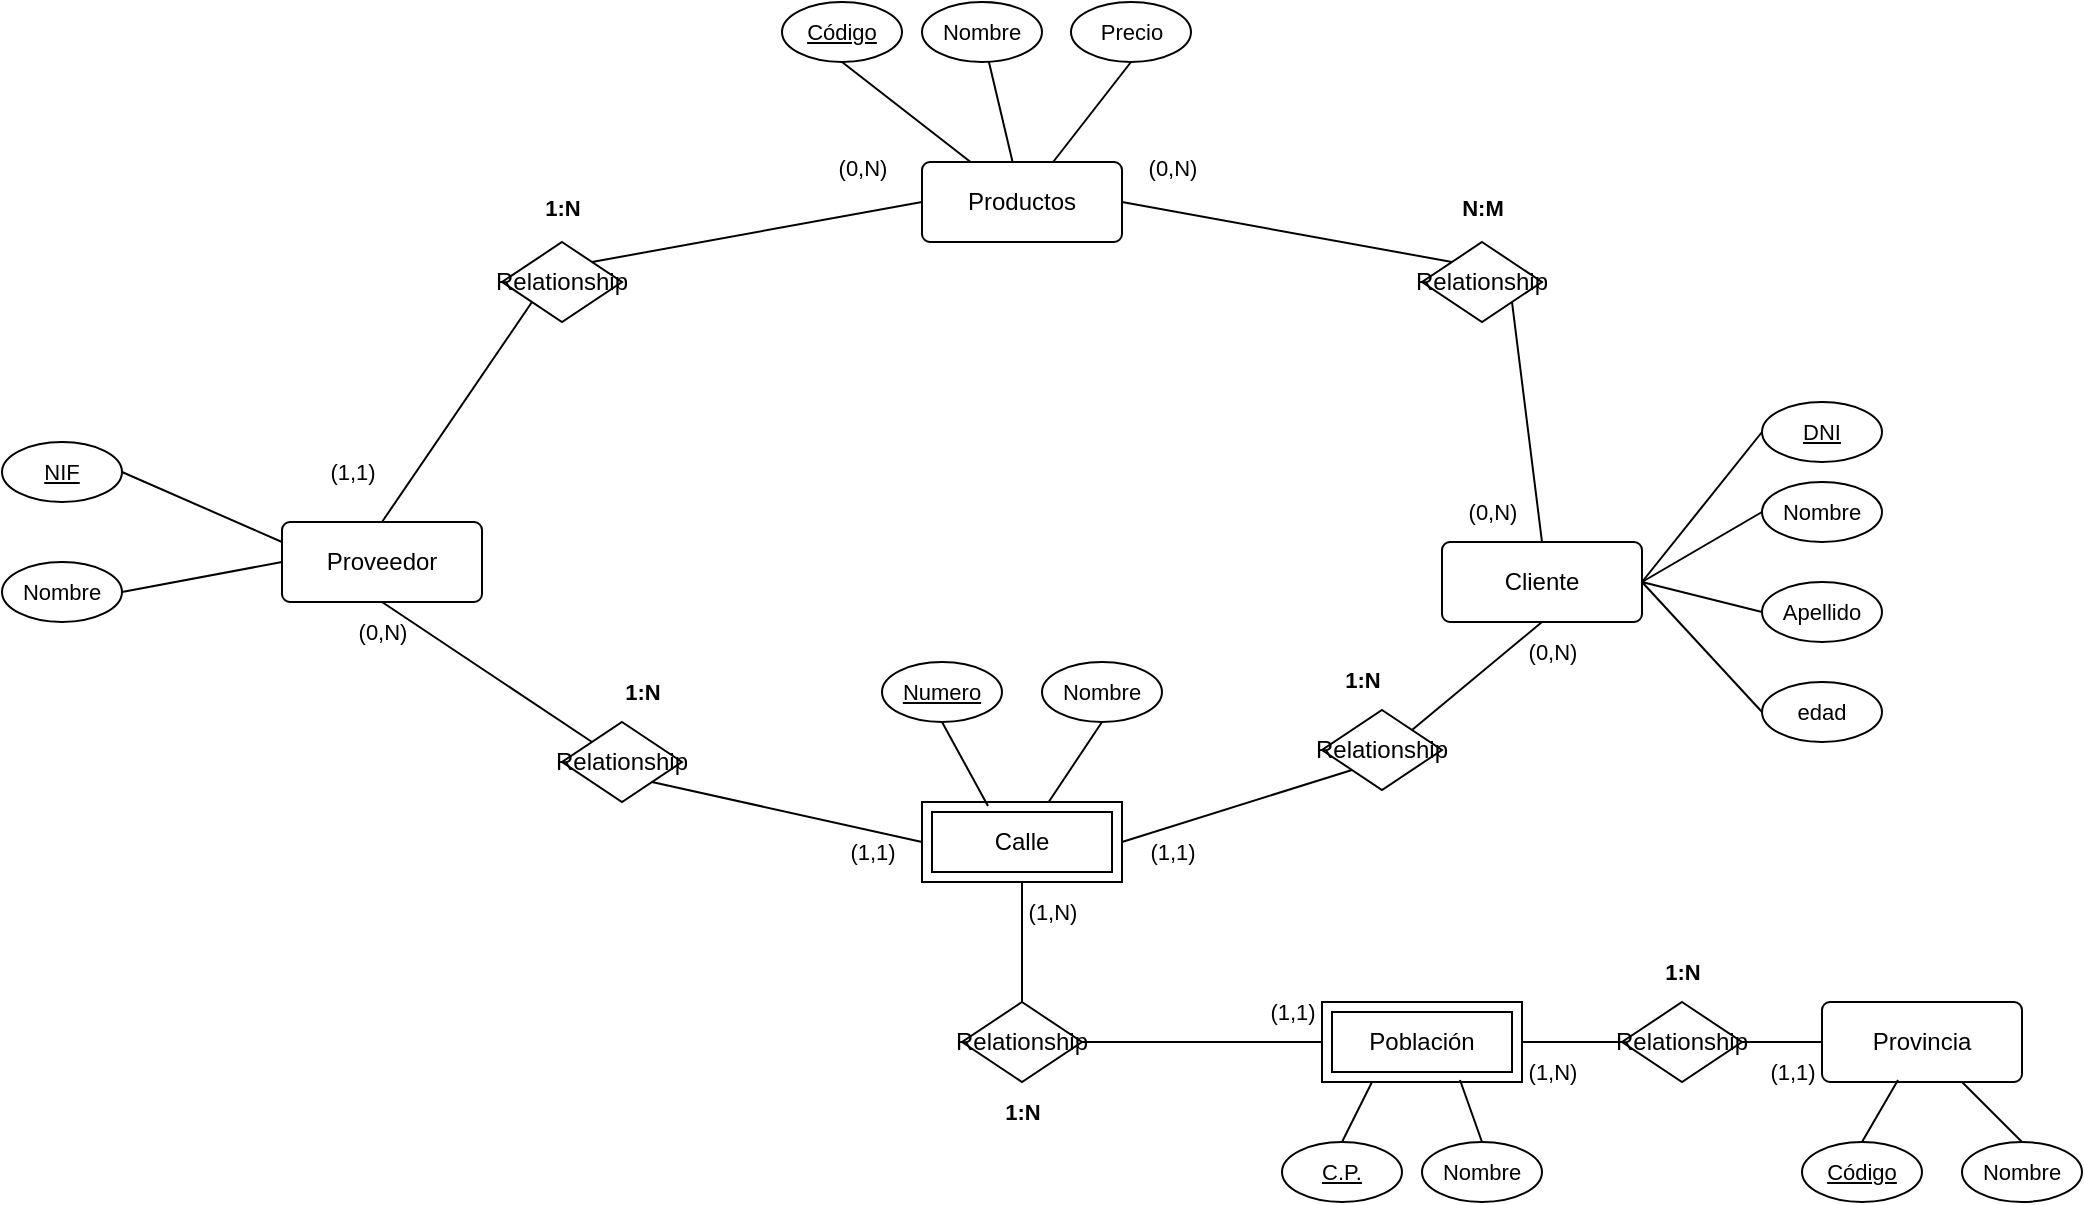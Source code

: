 <mxfile version="24.7.14">
  <diagram name="Página-1" id="ViHkHZxCypmYFuik1_C_">
    <mxGraphModel dx="1434" dy="763" grid="1" gridSize="10" guides="1" tooltips="1" connect="1" arrows="1" fold="1" page="1" pageScale="1" pageWidth="1169" pageHeight="827" math="0" shadow="0">
      <root>
        <mxCell id="0" />
        <mxCell id="1" parent="0" />
        <mxCell id="0lG493gz5aTsEJa9Uoez-13" style="rounded=0;orthogonalLoop=1;jettySize=auto;html=1;exitX=0;exitY=0.5;exitDx=0;exitDy=0;entryX=1;entryY=0;entryDx=0;entryDy=0;endArrow=none;endFill=0;" edge="1" parent="1" source="0lG493gz5aTsEJa9Uoez-1" target="0lG493gz5aTsEJa9Uoez-5">
          <mxGeometry relative="1" as="geometry" />
        </mxCell>
        <mxCell id="0lG493gz5aTsEJa9Uoez-1" value="Productos" style="rounded=1;arcSize=10;whiteSpace=wrap;html=1;align=center;" vertex="1" parent="1">
          <mxGeometry x="525" y="194" width="100" height="40" as="geometry" />
        </mxCell>
        <mxCell id="0lG493gz5aTsEJa9Uoez-15" style="edgeStyle=none;shape=connector;rounded=0;orthogonalLoop=1;jettySize=auto;html=1;exitX=0.5;exitY=1;exitDx=0;exitDy=0;strokeColor=default;align=center;verticalAlign=middle;fontFamily=Helvetica;fontSize=11;fontColor=default;labelBackgroundColor=default;endArrow=none;endFill=0;" edge="1" parent="1" source="0lG493gz5aTsEJa9Uoez-2" target="0lG493gz5aTsEJa9Uoez-7">
          <mxGeometry relative="1" as="geometry" />
        </mxCell>
        <mxCell id="0lG493gz5aTsEJa9Uoez-2" value="Proveedor" style="rounded=1;arcSize=10;whiteSpace=wrap;html=1;align=center;" vertex="1" parent="1">
          <mxGeometry x="205" y="374" width="100" height="40" as="geometry" />
        </mxCell>
        <mxCell id="0lG493gz5aTsEJa9Uoez-19" style="edgeStyle=none;shape=connector;rounded=0;orthogonalLoop=1;jettySize=auto;html=1;exitX=0.5;exitY=0;exitDx=0;exitDy=0;entryX=1;entryY=1;entryDx=0;entryDy=0;strokeColor=default;align=center;verticalAlign=middle;fontFamily=Helvetica;fontSize=11;fontColor=default;labelBackgroundColor=default;endArrow=none;endFill=0;" edge="1" parent="1" source="0lG493gz5aTsEJa9Uoez-3" target="0lG493gz5aTsEJa9Uoez-6">
          <mxGeometry relative="1" as="geometry" />
        </mxCell>
        <mxCell id="0lG493gz5aTsEJa9Uoez-3" value="Cliente" style="rounded=1;arcSize=10;whiteSpace=wrap;html=1;align=center;" vertex="1" parent="1">
          <mxGeometry x="785" y="384" width="100" height="40" as="geometry" />
        </mxCell>
        <mxCell id="0lG493gz5aTsEJa9Uoez-17" style="edgeStyle=none;shape=connector;rounded=0;orthogonalLoop=1;jettySize=auto;html=1;exitX=1;exitY=0.5;exitDx=0;exitDy=0;entryX=0;entryY=1;entryDx=0;entryDy=0;strokeColor=default;align=center;verticalAlign=middle;fontFamily=Helvetica;fontSize=11;fontColor=default;labelBackgroundColor=default;endArrow=none;endFill=0;" edge="1" parent="1" source="0lG493gz5aTsEJa9Uoez-4" target="0lG493gz5aTsEJa9Uoez-8">
          <mxGeometry relative="1" as="geometry" />
        </mxCell>
        <mxCell id="0lG493gz5aTsEJa9Uoez-4" value="Calle" style="shape=ext;margin=3;double=1;whiteSpace=wrap;html=1;align=center;" vertex="1" parent="1">
          <mxGeometry x="525" y="514" width="100" height="40" as="geometry" />
        </mxCell>
        <mxCell id="0lG493gz5aTsEJa9Uoez-14" style="edgeStyle=none;shape=connector;rounded=0;orthogonalLoop=1;jettySize=auto;html=1;exitX=0;exitY=1;exitDx=0;exitDy=0;entryX=0.5;entryY=0;entryDx=0;entryDy=0;strokeColor=default;align=center;verticalAlign=middle;fontFamily=Helvetica;fontSize=11;fontColor=default;labelBackgroundColor=default;endArrow=none;endFill=0;" edge="1" parent="1" source="0lG493gz5aTsEJa9Uoez-5" target="0lG493gz5aTsEJa9Uoez-2">
          <mxGeometry relative="1" as="geometry" />
        </mxCell>
        <mxCell id="0lG493gz5aTsEJa9Uoez-5" value="Relationship" style="shape=rhombus;perimeter=rhombusPerimeter;whiteSpace=wrap;html=1;align=center;" vertex="1" parent="1">
          <mxGeometry x="315" y="234" width="60" height="40" as="geometry" />
        </mxCell>
        <mxCell id="0lG493gz5aTsEJa9Uoez-20" style="edgeStyle=none;shape=connector;rounded=0;orthogonalLoop=1;jettySize=auto;html=1;exitX=0;exitY=0;exitDx=0;exitDy=0;entryX=1;entryY=0.5;entryDx=0;entryDy=0;strokeColor=default;align=center;verticalAlign=middle;fontFamily=Helvetica;fontSize=11;fontColor=default;labelBackgroundColor=default;endArrow=none;endFill=0;" edge="1" parent="1" source="0lG493gz5aTsEJa9Uoez-6" target="0lG493gz5aTsEJa9Uoez-1">
          <mxGeometry relative="1" as="geometry" />
        </mxCell>
        <mxCell id="0lG493gz5aTsEJa9Uoez-6" value="Relationship" style="shape=rhombus;perimeter=rhombusPerimeter;whiteSpace=wrap;html=1;align=center;" vertex="1" parent="1">
          <mxGeometry x="775" y="234" width="60" height="40" as="geometry" />
        </mxCell>
        <mxCell id="0lG493gz5aTsEJa9Uoez-16" style="edgeStyle=none;shape=connector;rounded=0;orthogonalLoop=1;jettySize=auto;html=1;exitX=1;exitY=1;exitDx=0;exitDy=0;entryX=0;entryY=0.5;entryDx=0;entryDy=0;strokeColor=default;align=center;verticalAlign=middle;fontFamily=Helvetica;fontSize=11;fontColor=default;labelBackgroundColor=default;endArrow=none;endFill=0;" edge="1" parent="1" source="0lG493gz5aTsEJa9Uoez-7" target="0lG493gz5aTsEJa9Uoez-4">
          <mxGeometry relative="1" as="geometry" />
        </mxCell>
        <mxCell id="0lG493gz5aTsEJa9Uoez-7" value="Relationship" style="shape=rhombus;perimeter=rhombusPerimeter;whiteSpace=wrap;html=1;align=center;" vertex="1" parent="1">
          <mxGeometry x="345" y="474" width="60" height="40" as="geometry" />
        </mxCell>
        <mxCell id="0lG493gz5aTsEJa9Uoez-18" style="edgeStyle=none;shape=connector;rounded=0;orthogonalLoop=1;jettySize=auto;html=1;exitX=1;exitY=0;exitDx=0;exitDy=0;entryX=0.5;entryY=1;entryDx=0;entryDy=0;strokeColor=default;align=center;verticalAlign=middle;fontFamily=Helvetica;fontSize=11;fontColor=default;labelBackgroundColor=default;endArrow=none;endFill=0;" edge="1" parent="1" source="0lG493gz5aTsEJa9Uoez-8" target="0lG493gz5aTsEJa9Uoez-3">
          <mxGeometry relative="1" as="geometry" />
        </mxCell>
        <mxCell id="0lG493gz5aTsEJa9Uoez-8" value="Relationship" style="shape=rhombus;perimeter=rhombusPerimeter;whiteSpace=wrap;html=1;align=center;" vertex="1" parent="1">
          <mxGeometry x="725" y="468" width="60" height="40" as="geometry" />
        </mxCell>
        <mxCell id="0lG493gz5aTsEJa9Uoez-22" style="edgeStyle=none;shape=connector;rounded=0;orthogonalLoop=1;jettySize=auto;html=1;exitX=1;exitY=0.5;exitDx=0;exitDy=0;entryX=0;entryY=0.5;entryDx=0;entryDy=0;strokeColor=default;align=center;verticalAlign=middle;fontFamily=Helvetica;fontSize=11;fontColor=default;labelBackgroundColor=default;endArrow=none;endFill=0;" edge="1" parent="1" source="0lG493gz5aTsEJa9Uoez-9" target="0lG493gz5aTsEJa9Uoez-10">
          <mxGeometry relative="1" as="geometry" />
        </mxCell>
        <mxCell id="0lG493gz5aTsEJa9Uoez-9" value="Relationship" style="shape=rhombus;perimeter=rhombusPerimeter;whiteSpace=wrap;html=1;align=center;" vertex="1" parent="1">
          <mxGeometry x="545" y="614" width="60" height="40" as="geometry" />
        </mxCell>
        <mxCell id="0lG493gz5aTsEJa9Uoez-53" style="edgeStyle=none;shape=connector;rounded=0;orthogonalLoop=1;jettySize=auto;html=1;exitX=1;exitY=0.5;exitDx=0;exitDy=0;entryX=0;entryY=0.5;entryDx=0;entryDy=0;strokeColor=default;align=center;verticalAlign=middle;fontFamily=Helvetica;fontSize=11;fontColor=default;labelBackgroundColor=default;endArrow=none;endFill=0;" edge="1" parent="1" source="0lG493gz5aTsEJa9Uoez-10" target="0lG493gz5aTsEJa9Uoez-52">
          <mxGeometry relative="1" as="geometry" />
        </mxCell>
        <mxCell id="0lG493gz5aTsEJa9Uoez-10" value="Población" style="shape=ext;margin=3;double=1;whiteSpace=wrap;html=1;align=center;" vertex="1" parent="1">
          <mxGeometry x="725" y="614" width="100" height="40" as="geometry" />
        </mxCell>
        <mxCell id="0lG493gz5aTsEJa9Uoez-12" value="Provincia" style="rounded=1;arcSize=10;whiteSpace=wrap;html=1;align=center;" vertex="1" parent="1">
          <mxGeometry x="975" y="614" width="100" height="40" as="geometry" />
        </mxCell>
        <mxCell id="0lG493gz5aTsEJa9Uoez-21" style="edgeStyle=none;shape=connector;rounded=0;orthogonalLoop=1;jettySize=auto;html=1;exitX=0.5;exitY=1;exitDx=0;exitDy=0;entryX=0.5;entryY=0;entryDx=0;entryDy=0;strokeColor=default;align=center;verticalAlign=middle;fontFamily=Helvetica;fontSize=11;fontColor=default;labelBackgroundColor=default;endArrow=none;endFill=0;" edge="1" parent="1" source="0lG493gz5aTsEJa9Uoez-4" target="0lG493gz5aTsEJa9Uoez-9">
          <mxGeometry relative="1" as="geometry" />
        </mxCell>
        <mxCell id="0lG493gz5aTsEJa9Uoez-29" style="edgeStyle=none;shape=connector;rounded=0;orthogonalLoop=1;jettySize=auto;html=1;exitX=1;exitY=0.5;exitDx=0;exitDy=0;entryX=0;entryY=0.25;entryDx=0;entryDy=0;strokeColor=default;align=center;verticalAlign=middle;fontFamily=Helvetica;fontSize=11;fontColor=default;labelBackgroundColor=default;endArrow=none;endFill=0;" edge="1" parent="1" source="0lG493gz5aTsEJa9Uoez-24" target="0lG493gz5aTsEJa9Uoez-2">
          <mxGeometry relative="1" as="geometry" />
        </mxCell>
        <mxCell id="0lG493gz5aTsEJa9Uoez-24" value="NIF" style="ellipse;whiteSpace=wrap;html=1;align=center;fontStyle=4;fontFamily=Helvetica;fontSize=11;fontColor=default;labelBackgroundColor=default;" vertex="1" parent="1">
          <mxGeometry x="65" y="334" width="60" height="30" as="geometry" />
        </mxCell>
        <mxCell id="0lG493gz5aTsEJa9Uoez-30" style="edgeStyle=none;shape=connector;rounded=0;orthogonalLoop=1;jettySize=auto;html=1;exitX=1;exitY=0.5;exitDx=0;exitDy=0;entryX=0;entryY=0.5;entryDx=0;entryDy=0;strokeColor=default;align=center;verticalAlign=middle;fontFamily=Helvetica;fontSize=11;fontColor=default;labelBackgroundColor=default;endArrow=none;endFill=0;" edge="1" parent="1" source="0lG493gz5aTsEJa9Uoez-25" target="0lG493gz5aTsEJa9Uoez-2">
          <mxGeometry relative="1" as="geometry" />
        </mxCell>
        <mxCell id="0lG493gz5aTsEJa9Uoez-25" value="Nombre" style="ellipse;whiteSpace=wrap;html=1;align=center;fontFamily=Helvetica;fontSize=11;fontColor=default;labelBackgroundColor=default;" vertex="1" parent="1">
          <mxGeometry x="65" y="394" width="60" height="30" as="geometry" />
        </mxCell>
        <mxCell id="0lG493gz5aTsEJa9Uoez-64" style="edgeStyle=none;shape=connector;rounded=0;orthogonalLoop=1;jettySize=auto;html=1;strokeColor=default;align=center;verticalAlign=middle;fontFamily=Helvetica;fontSize=11;fontColor=default;labelBackgroundColor=default;endArrow=none;endFill=0;" edge="1" parent="1" source="0lG493gz5aTsEJa9Uoez-26" target="0lG493gz5aTsEJa9Uoez-1">
          <mxGeometry relative="1" as="geometry" />
        </mxCell>
        <mxCell id="0lG493gz5aTsEJa9Uoez-26" value="Nombre" style="ellipse;whiteSpace=wrap;html=1;align=center;fontFamily=Helvetica;fontSize=11;fontColor=default;labelBackgroundColor=default;" vertex="1" parent="1">
          <mxGeometry x="525" y="114" width="60" height="30" as="geometry" />
        </mxCell>
        <mxCell id="0lG493gz5aTsEJa9Uoez-67" style="edgeStyle=none;shape=connector;rounded=0;orthogonalLoop=1;jettySize=auto;html=1;exitX=0.5;exitY=1;exitDx=0;exitDy=0;strokeColor=default;align=center;verticalAlign=middle;fontFamily=Helvetica;fontSize=11;fontColor=default;labelBackgroundColor=default;endArrow=none;endFill=0;" edge="1" parent="1" source="0lG493gz5aTsEJa9Uoez-27" target="0lG493gz5aTsEJa9Uoez-4">
          <mxGeometry relative="1" as="geometry" />
        </mxCell>
        <mxCell id="0lG493gz5aTsEJa9Uoez-27" value="Nombre" style="ellipse;whiteSpace=wrap;html=1;align=center;fontFamily=Helvetica;fontSize=11;fontColor=default;labelBackgroundColor=default;" vertex="1" parent="1">
          <mxGeometry x="585" y="444" width="60" height="30" as="geometry" />
        </mxCell>
        <mxCell id="0lG493gz5aTsEJa9Uoez-69" style="edgeStyle=none;shape=connector;rounded=0;orthogonalLoop=1;jettySize=auto;html=1;exitX=0;exitY=0.5;exitDx=0;exitDy=0;strokeColor=default;align=center;verticalAlign=middle;fontFamily=Helvetica;fontSize=11;fontColor=default;labelBackgroundColor=default;endArrow=none;endFill=0;" edge="1" parent="1" source="0lG493gz5aTsEJa9Uoez-28">
          <mxGeometry relative="1" as="geometry">
            <mxPoint x="885" y="404" as="targetPoint" />
          </mxGeometry>
        </mxCell>
        <mxCell id="0lG493gz5aTsEJa9Uoez-28" value="Nombre" style="ellipse;whiteSpace=wrap;html=1;align=center;fontFamily=Helvetica;fontSize=11;fontColor=default;labelBackgroundColor=default;" vertex="1" parent="1">
          <mxGeometry x="945" y="354" width="60" height="30" as="geometry" />
        </mxCell>
        <mxCell id="0lG493gz5aTsEJa9Uoez-68" style="edgeStyle=none;shape=connector;rounded=0;orthogonalLoop=1;jettySize=auto;html=1;exitX=0;exitY=0.5;exitDx=0;exitDy=0;entryX=1;entryY=0.5;entryDx=0;entryDy=0;strokeColor=default;align=center;verticalAlign=middle;fontFamily=Helvetica;fontSize=11;fontColor=default;labelBackgroundColor=default;endArrow=none;endFill=0;" edge="1" parent="1" source="0lG493gz5aTsEJa9Uoez-31" target="0lG493gz5aTsEJa9Uoez-3">
          <mxGeometry relative="1" as="geometry" />
        </mxCell>
        <mxCell id="0lG493gz5aTsEJa9Uoez-31" value="DNI" style="ellipse;whiteSpace=wrap;html=1;align=center;fontStyle=4;fontFamily=Helvetica;fontSize=11;fontColor=default;labelBackgroundColor=default;" vertex="1" parent="1">
          <mxGeometry x="945" y="314" width="60" height="30" as="geometry" />
        </mxCell>
        <mxCell id="0lG493gz5aTsEJa9Uoez-70" style="edgeStyle=none;shape=connector;rounded=0;orthogonalLoop=1;jettySize=auto;html=1;exitX=0;exitY=0.5;exitDx=0;exitDy=0;strokeColor=default;align=center;verticalAlign=middle;fontFamily=Helvetica;fontSize=11;fontColor=default;labelBackgroundColor=default;endArrow=none;endFill=0;" edge="1" parent="1" source="0lG493gz5aTsEJa9Uoez-32">
          <mxGeometry relative="1" as="geometry">
            <mxPoint x="885" y="404" as="targetPoint" />
          </mxGeometry>
        </mxCell>
        <mxCell id="0lG493gz5aTsEJa9Uoez-32" value="Apellido" style="ellipse;whiteSpace=wrap;html=1;align=center;fontFamily=Helvetica;fontSize=11;fontColor=default;labelBackgroundColor=default;" vertex="1" parent="1">
          <mxGeometry x="945" y="404" width="60" height="30" as="geometry" />
        </mxCell>
        <mxCell id="0lG493gz5aTsEJa9Uoez-71" style="edgeStyle=none;shape=connector;rounded=0;orthogonalLoop=1;jettySize=auto;html=1;exitX=0;exitY=0.5;exitDx=0;exitDy=0;entryX=1;entryY=0.5;entryDx=0;entryDy=0;strokeColor=default;align=center;verticalAlign=middle;fontFamily=Helvetica;fontSize=11;fontColor=default;labelBackgroundColor=default;endArrow=none;endFill=0;" edge="1" parent="1" source="0lG493gz5aTsEJa9Uoez-33" target="0lG493gz5aTsEJa9Uoez-3">
          <mxGeometry relative="1" as="geometry" />
        </mxCell>
        <mxCell id="0lG493gz5aTsEJa9Uoez-33" value="edad" style="ellipse;whiteSpace=wrap;html=1;align=center;fontFamily=Helvetica;fontSize=11;fontColor=default;labelBackgroundColor=default;" vertex="1" parent="1">
          <mxGeometry x="945" y="454" width="60" height="30" as="geometry" />
        </mxCell>
        <mxCell id="0lG493gz5aTsEJa9Uoez-63" style="edgeStyle=none;shape=connector;rounded=0;orthogonalLoop=1;jettySize=auto;html=1;exitX=0.5;exitY=1;exitDx=0;exitDy=0;strokeColor=default;align=center;verticalAlign=middle;fontFamily=Helvetica;fontSize=11;fontColor=default;labelBackgroundColor=default;endArrow=none;endFill=0;" edge="1" parent="1" source="0lG493gz5aTsEJa9Uoez-34" target="0lG493gz5aTsEJa9Uoez-1">
          <mxGeometry relative="1" as="geometry" />
        </mxCell>
        <mxCell id="0lG493gz5aTsEJa9Uoez-34" value="Código" style="ellipse;whiteSpace=wrap;html=1;align=center;fontStyle=4;fontFamily=Helvetica;fontSize=11;fontColor=default;labelBackgroundColor=default;" vertex="1" parent="1">
          <mxGeometry x="455" y="114" width="60" height="30" as="geometry" />
        </mxCell>
        <mxCell id="0lG493gz5aTsEJa9Uoez-65" style="edgeStyle=none;shape=connector;rounded=0;orthogonalLoop=1;jettySize=auto;html=1;exitX=0.5;exitY=1;exitDx=0;exitDy=0;strokeColor=default;align=center;verticalAlign=middle;fontFamily=Helvetica;fontSize=11;fontColor=default;labelBackgroundColor=default;endArrow=none;endFill=0;" edge="1" parent="1" source="0lG493gz5aTsEJa9Uoez-35" target="0lG493gz5aTsEJa9Uoez-1">
          <mxGeometry relative="1" as="geometry" />
        </mxCell>
        <mxCell id="0lG493gz5aTsEJa9Uoez-35" value="Precio" style="ellipse;whiteSpace=wrap;html=1;align=center;fontFamily=Helvetica;fontSize=11;fontColor=default;labelBackgroundColor=default;" vertex="1" parent="1">
          <mxGeometry x="599.5" y="114" width="60" height="30" as="geometry" />
        </mxCell>
        <mxCell id="0lG493gz5aTsEJa9Uoez-37" value="Numero" style="ellipse;whiteSpace=wrap;html=1;align=center;fontStyle=4;fontFamily=Helvetica;fontSize=11;fontColor=default;labelBackgroundColor=default;" vertex="1" parent="1">
          <mxGeometry x="505" y="444" width="60" height="30" as="geometry" />
        </mxCell>
        <mxCell id="0lG493gz5aTsEJa9Uoez-39" value="Nombre" style="ellipse;whiteSpace=wrap;html=1;align=center;fontFamily=Helvetica;fontSize=11;fontColor=default;labelBackgroundColor=default;" vertex="1" parent="1">
          <mxGeometry x="775" y="684" width="60" height="30" as="geometry" />
        </mxCell>
        <mxCell id="0lG493gz5aTsEJa9Uoez-40" value="Código" style="ellipse;whiteSpace=wrap;html=1;align=center;fontStyle=4;fontFamily=Helvetica;fontSize=11;fontColor=default;labelBackgroundColor=default;" vertex="1" parent="1">
          <mxGeometry x="965" y="684" width="60" height="30" as="geometry" />
        </mxCell>
        <mxCell id="0lG493gz5aTsEJa9Uoez-76" style="edgeStyle=none;shape=connector;rounded=0;orthogonalLoop=1;jettySize=auto;html=1;exitX=0.5;exitY=0;exitDx=0;exitDy=0;strokeColor=default;align=center;verticalAlign=middle;fontFamily=Helvetica;fontSize=11;fontColor=default;labelBackgroundColor=default;endArrow=none;endFill=0;" edge="1" parent="1" source="0lG493gz5aTsEJa9Uoez-41" target="0lG493gz5aTsEJa9Uoez-12">
          <mxGeometry relative="1" as="geometry" />
        </mxCell>
        <mxCell id="0lG493gz5aTsEJa9Uoez-41" value="Nombre" style="ellipse;whiteSpace=wrap;html=1;align=center;fontFamily=Helvetica;fontSize=11;fontColor=default;labelBackgroundColor=default;" vertex="1" parent="1">
          <mxGeometry x="1045" y="684" width="60" height="30" as="geometry" />
        </mxCell>
        <mxCell id="0lG493gz5aTsEJa9Uoez-42" value="(0,N)" style="text;html=1;align=center;verticalAlign=middle;resizable=0;points=[];autosize=1;strokeColor=none;fillColor=none;fontFamily=Helvetica;fontSize=11;fontColor=default;labelBackgroundColor=default;" vertex="1" parent="1">
          <mxGeometry x="470" y="182" width="50" height="30" as="geometry" />
        </mxCell>
        <mxCell id="0lG493gz5aTsEJa9Uoez-43" value="(0,N)" style="text;html=1;align=center;verticalAlign=middle;resizable=0;points=[];autosize=1;strokeColor=none;fillColor=none;fontFamily=Helvetica;fontSize=11;fontColor=default;labelBackgroundColor=default;" vertex="1" parent="1">
          <mxGeometry x="625" y="182" width="50" height="30" as="geometry" />
        </mxCell>
        <mxCell id="0lG493gz5aTsEJa9Uoez-44" value="(0,N)" style="text;html=1;align=center;verticalAlign=middle;resizable=0;points=[];autosize=1;strokeColor=none;fillColor=none;fontFamily=Helvetica;fontSize=11;fontColor=default;labelBackgroundColor=default;" vertex="1" parent="1">
          <mxGeometry x="785" y="354" width="50" height="30" as="geometry" />
        </mxCell>
        <mxCell id="0lG493gz5aTsEJa9Uoez-45" value="(1,1)" style="text;html=1;align=center;verticalAlign=middle;resizable=0;points=[];autosize=1;strokeColor=none;fillColor=none;fontFamily=Helvetica;fontSize=11;fontColor=default;labelBackgroundColor=default;" vertex="1" parent="1">
          <mxGeometry x="215" y="334" width="50" height="30" as="geometry" />
        </mxCell>
        <mxCell id="0lG493gz5aTsEJa9Uoez-46" value="(0,N)" style="text;html=1;align=center;verticalAlign=middle;resizable=0;points=[];autosize=1;strokeColor=none;fillColor=none;fontFamily=Helvetica;fontSize=11;fontColor=default;labelBackgroundColor=default;" vertex="1" parent="1">
          <mxGeometry x="230" y="414" width="50" height="30" as="geometry" />
        </mxCell>
        <mxCell id="0lG493gz5aTsEJa9Uoez-47" value="(1,1)" style="text;html=1;align=center;verticalAlign=middle;resizable=0;points=[];autosize=1;strokeColor=none;fillColor=none;fontFamily=Helvetica;fontSize=11;fontColor=default;labelBackgroundColor=default;" vertex="1" parent="1">
          <mxGeometry x="475" y="524" width="50" height="30" as="geometry" />
        </mxCell>
        <mxCell id="0lG493gz5aTsEJa9Uoez-48" value="(1,1)" style="text;html=1;align=center;verticalAlign=middle;resizable=0;points=[];autosize=1;strokeColor=none;fillColor=none;fontFamily=Helvetica;fontSize=11;fontColor=default;labelBackgroundColor=default;" vertex="1" parent="1">
          <mxGeometry x="625" y="524" width="50" height="30" as="geometry" />
        </mxCell>
        <mxCell id="0lG493gz5aTsEJa9Uoez-49" value="(1,N)" style="text;html=1;align=center;verticalAlign=middle;resizable=0;points=[];autosize=1;strokeColor=none;fillColor=none;fontFamily=Helvetica;fontSize=11;fontColor=default;labelBackgroundColor=default;" vertex="1" parent="1">
          <mxGeometry x="565" y="554" width="50" height="30" as="geometry" />
        </mxCell>
        <mxCell id="0lG493gz5aTsEJa9Uoez-50" value="(1,1)" style="text;html=1;align=center;verticalAlign=middle;resizable=0;points=[];autosize=1;strokeColor=none;fillColor=none;fontFamily=Helvetica;fontSize=11;fontColor=default;labelBackgroundColor=default;" vertex="1" parent="1">
          <mxGeometry x="685" y="604" width="50" height="30" as="geometry" />
        </mxCell>
        <mxCell id="0lG493gz5aTsEJa9Uoez-51" value="(1,1)" style="text;html=1;align=center;verticalAlign=middle;resizable=0;points=[];autosize=1;strokeColor=none;fillColor=none;fontFamily=Helvetica;fontSize=11;fontColor=default;labelBackgroundColor=default;" vertex="1" parent="1">
          <mxGeometry x="935" y="634" width="50" height="30" as="geometry" />
        </mxCell>
        <mxCell id="0lG493gz5aTsEJa9Uoez-54" style="edgeStyle=none;shape=connector;rounded=0;orthogonalLoop=1;jettySize=auto;html=1;exitX=1;exitY=0.5;exitDx=0;exitDy=0;entryX=0;entryY=0.5;entryDx=0;entryDy=0;strokeColor=default;align=center;verticalAlign=middle;fontFamily=Helvetica;fontSize=11;fontColor=default;labelBackgroundColor=default;endArrow=none;endFill=0;" edge="1" parent="1" source="0lG493gz5aTsEJa9Uoez-52" target="0lG493gz5aTsEJa9Uoez-12">
          <mxGeometry relative="1" as="geometry" />
        </mxCell>
        <mxCell id="0lG493gz5aTsEJa9Uoez-52" value="Relationship" style="shape=rhombus;perimeter=rhombusPerimeter;whiteSpace=wrap;html=1;align=center;" vertex="1" parent="1">
          <mxGeometry x="875" y="614" width="60" height="40" as="geometry" />
        </mxCell>
        <mxCell id="0lG493gz5aTsEJa9Uoez-55" value="(1,N)" style="text;html=1;align=center;verticalAlign=middle;resizable=0;points=[];autosize=1;strokeColor=none;fillColor=none;fontFamily=Helvetica;fontSize=11;fontColor=default;labelBackgroundColor=default;" vertex="1" parent="1">
          <mxGeometry x="815" y="634" width="50" height="30" as="geometry" />
        </mxCell>
        <mxCell id="0lG493gz5aTsEJa9Uoez-56" value="&lt;b&gt;N:M&lt;/b&gt;" style="text;html=1;align=center;verticalAlign=middle;resizable=0;points=[];autosize=1;strokeColor=none;fillColor=none;fontFamily=Helvetica;fontSize=11;fontColor=default;labelBackgroundColor=default;" vertex="1" parent="1">
          <mxGeometry x="785" y="202" width="40" height="30" as="geometry" />
        </mxCell>
        <mxCell id="0lG493gz5aTsEJa9Uoez-57" value="&lt;b&gt;1:N&lt;/b&gt;" style="text;html=1;align=center;verticalAlign=middle;resizable=0;points=[];autosize=1;strokeColor=none;fillColor=none;fontFamily=Helvetica;fontSize=11;fontColor=default;labelBackgroundColor=default;" vertex="1" parent="1">
          <mxGeometry x="325" y="202" width="40" height="30" as="geometry" />
        </mxCell>
        <mxCell id="0lG493gz5aTsEJa9Uoez-58" value="&lt;b&gt;1:N&lt;/b&gt;" style="text;html=1;align=center;verticalAlign=middle;resizable=0;points=[];autosize=1;strokeColor=none;fillColor=none;fontFamily=Helvetica;fontSize=11;fontColor=default;labelBackgroundColor=default;" vertex="1" parent="1">
          <mxGeometry x="365" y="444" width="40" height="30" as="geometry" />
        </mxCell>
        <mxCell id="0lG493gz5aTsEJa9Uoez-59" value="&lt;b&gt;1:N&lt;/b&gt;" style="text;html=1;align=center;verticalAlign=middle;resizable=0;points=[];autosize=1;strokeColor=none;fillColor=none;fontFamily=Helvetica;fontSize=11;fontColor=default;labelBackgroundColor=default;" vertex="1" parent="1">
          <mxGeometry x="725" y="438" width="40" height="30" as="geometry" />
        </mxCell>
        <mxCell id="0lG493gz5aTsEJa9Uoez-60" value="(0,N)" style="text;html=1;align=center;verticalAlign=middle;resizable=0;points=[];autosize=1;strokeColor=none;fillColor=none;fontFamily=Helvetica;fontSize=11;fontColor=default;labelBackgroundColor=default;" vertex="1" parent="1">
          <mxGeometry x="815" y="424" width="50" height="30" as="geometry" />
        </mxCell>
        <mxCell id="0lG493gz5aTsEJa9Uoez-61" value="&lt;b&gt;1:N&lt;/b&gt;" style="text;html=1;align=center;verticalAlign=middle;resizable=0;points=[];autosize=1;strokeColor=none;fillColor=none;fontFamily=Helvetica;fontSize=11;fontColor=default;labelBackgroundColor=default;" vertex="1" parent="1">
          <mxGeometry x="555" y="654" width="40" height="30" as="geometry" />
        </mxCell>
        <mxCell id="0lG493gz5aTsEJa9Uoez-62" value="&lt;b&gt;1:N&lt;/b&gt;" style="text;html=1;align=center;verticalAlign=middle;resizable=0;points=[];autosize=1;strokeColor=none;fillColor=none;fontFamily=Helvetica;fontSize=11;fontColor=default;labelBackgroundColor=default;" vertex="1" parent="1">
          <mxGeometry x="885" y="584" width="40" height="30" as="geometry" />
        </mxCell>
        <mxCell id="0lG493gz5aTsEJa9Uoez-66" style="edgeStyle=none;shape=connector;rounded=0;orthogonalLoop=1;jettySize=auto;html=1;exitX=0.5;exitY=1;exitDx=0;exitDy=0;entryX=0.33;entryY=0.05;entryDx=0;entryDy=0;entryPerimeter=0;strokeColor=default;align=center;verticalAlign=middle;fontFamily=Helvetica;fontSize=11;fontColor=default;labelBackgroundColor=default;endArrow=none;endFill=0;" edge="1" parent="1" source="0lG493gz5aTsEJa9Uoez-37" target="0lG493gz5aTsEJa9Uoez-4">
          <mxGeometry relative="1" as="geometry" />
        </mxCell>
        <mxCell id="0lG493gz5aTsEJa9Uoez-73" style="edgeStyle=none;shape=connector;rounded=0;orthogonalLoop=1;jettySize=auto;html=1;exitX=0.5;exitY=0;exitDx=0;exitDy=0;entryX=0.25;entryY=1;entryDx=0;entryDy=0;strokeColor=default;align=center;verticalAlign=middle;fontFamily=Helvetica;fontSize=11;fontColor=default;labelBackgroundColor=default;endArrow=none;endFill=0;" edge="1" parent="1" source="0lG493gz5aTsEJa9Uoez-72" target="0lG493gz5aTsEJa9Uoez-10">
          <mxGeometry relative="1" as="geometry" />
        </mxCell>
        <mxCell id="0lG493gz5aTsEJa9Uoez-72" value="C.P." style="ellipse;whiteSpace=wrap;html=1;align=center;fontStyle=4;fontFamily=Helvetica;fontSize=11;fontColor=default;labelBackgroundColor=default;" vertex="1" parent="1">
          <mxGeometry x="705" y="684" width="60" height="30" as="geometry" />
        </mxCell>
        <mxCell id="0lG493gz5aTsEJa9Uoez-74" style="edgeStyle=none;shape=connector;rounded=0;orthogonalLoop=1;jettySize=auto;html=1;exitX=0.5;exitY=0;exitDx=0;exitDy=0;entryX=0.69;entryY=0.975;entryDx=0;entryDy=0;entryPerimeter=0;strokeColor=default;align=center;verticalAlign=middle;fontFamily=Helvetica;fontSize=11;fontColor=default;labelBackgroundColor=default;endArrow=none;endFill=0;" edge="1" parent="1" source="0lG493gz5aTsEJa9Uoez-39" target="0lG493gz5aTsEJa9Uoez-10">
          <mxGeometry relative="1" as="geometry" />
        </mxCell>
        <mxCell id="0lG493gz5aTsEJa9Uoez-75" style="edgeStyle=none;shape=connector;rounded=0;orthogonalLoop=1;jettySize=auto;html=1;exitX=0.5;exitY=0;exitDx=0;exitDy=0;entryX=0.38;entryY=0.975;entryDx=0;entryDy=0;entryPerimeter=0;strokeColor=default;align=center;verticalAlign=middle;fontFamily=Helvetica;fontSize=11;fontColor=default;labelBackgroundColor=default;endArrow=none;endFill=0;" edge="1" parent="1" source="0lG493gz5aTsEJa9Uoez-40" target="0lG493gz5aTsEJa9Uoez-12">
          <mxGeometry relative="1" as="geometry" />
        </mxCell>
      </root>
    </mxGraphModel>
  </diagram>
</mxfile>
